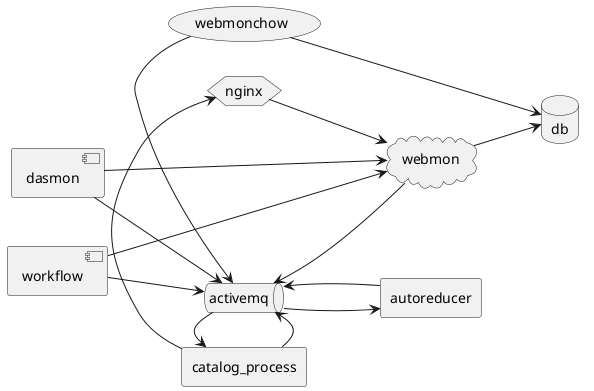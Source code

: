 @startuml
'https://plantuml.com/component-diagram

left to right direction

usecase webmonchow
database db
queue activemq
cloud webmon
component dasmon
component workflow
agent catalog_process
hexagon nginx
agent autoreducer

webmonchow -right-> db
webmonchow -right-> activemq

webmon -down-> db

catalog_process -right-> nginx
dasmon -down-> webmon
nginx -down-> webmon
workflow -right-> webmon

workflow -down-> activemq
dasmon -down-> activemq
autoreducer -down-> activemq
activemq -down-> autoreducer
webmon -up-> activemq
catalog_process -right-> activemq
activemq -right-> catalog_process

@enduml

